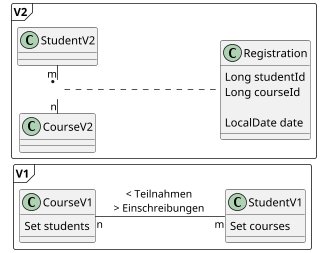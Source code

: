 @startuml
!pragma layout smetana
'https://plantuml.com/class-diagram

scale 0.8
left to right direction

frame "V1" {

  class CourseV1 {
    Set students
  }
  class StudentV1 {
    Set courses
  }

  CourseV1  "n"--"m"  StudentV1  : < Teilnahmen\n> Einschreibungen

}

frame "V2" {

  class CourseV2
  class StudentV2
  class Registration {
    Long studentId
    Long courseId

    LocalDate date
  }

  CourseV2             "n"-"m"  StudentV2
  (CourseV2,StudentV2)  ....    Registration

}


@enduml